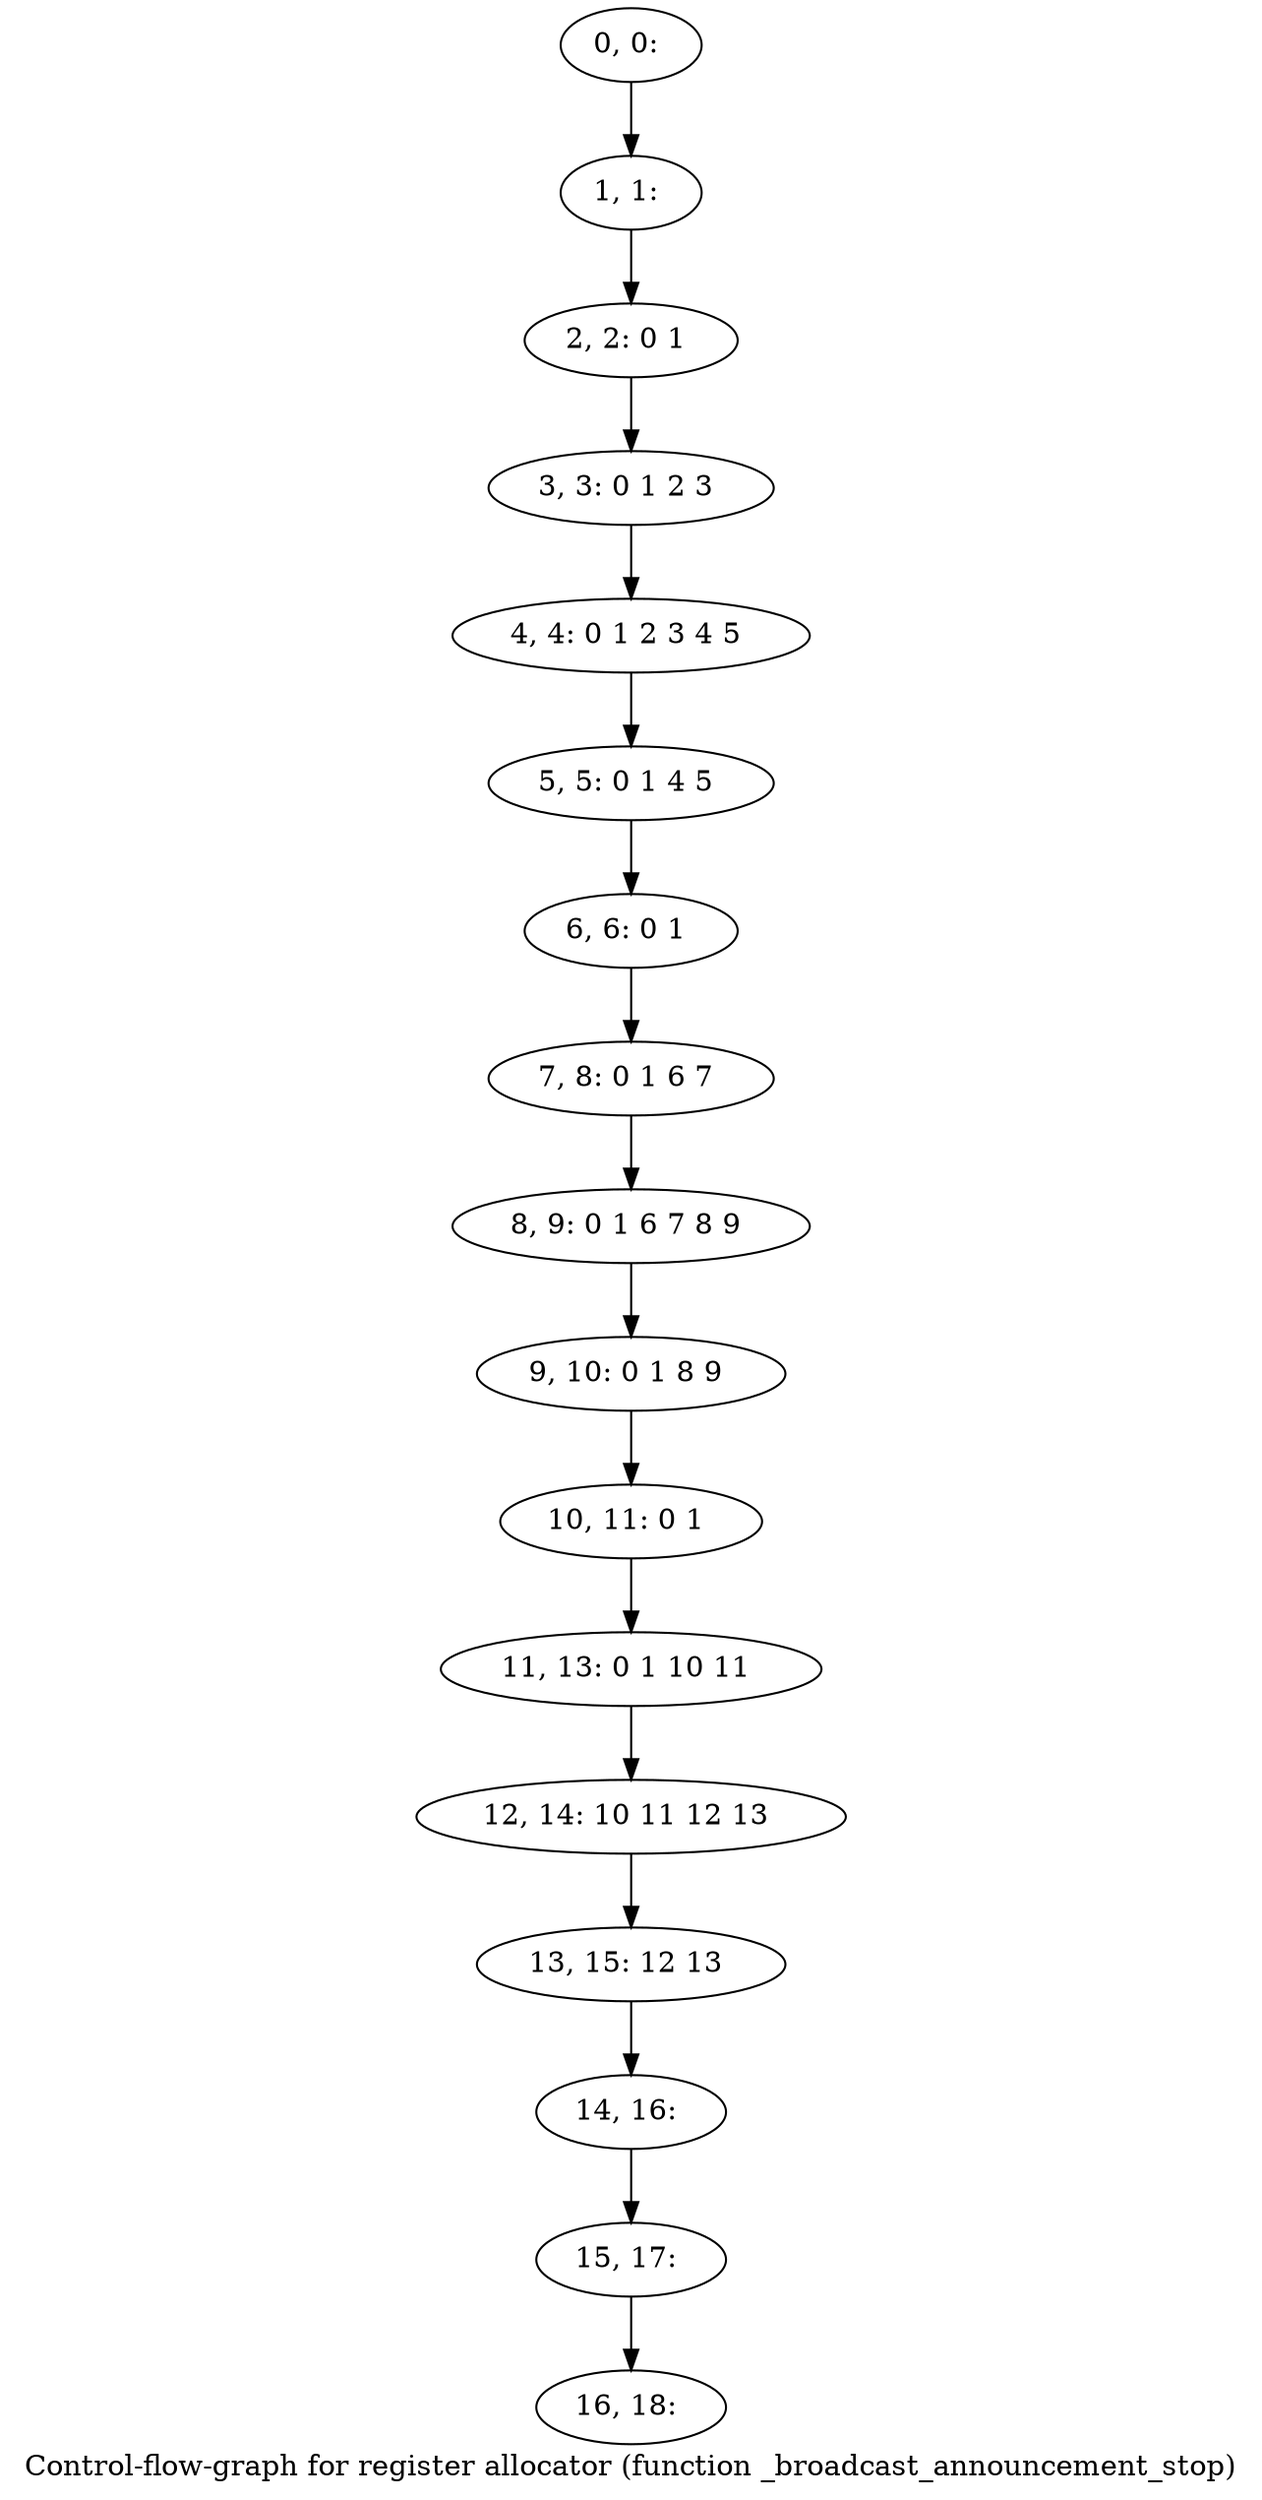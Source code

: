 digraph G {
graph [label="Control-flow-graph for register allocator (function _broadcast_announcement_stop)"]
0[label="0, 0: "];
1[label="1, 1: "];
2[label="2, 2: 0 1 "];
3[label="3, 3: 0 1 2 3 "];
4[label="4, 4: 0 1 2 3 4 5 "];
5[label="5, 5: 0 1 4 5 "];
6[label="6, 6: 0 1 "];
7[label="7, 8: 0 1 6 7 "];
8[label="8, 9: 0 1 6 7 8 9 "];
9[label="9, 10: 0 1 8 9 "];
10[label="10, 11: 0 1 "];
11[label="11, 13: 0 1 10 11 "];
12[label="12, 14: 10 11 12 13 "];
13[label="13, 15: 12 13 "];
14[label="14, 16: "];
15[label="15, 17: "];
16[label="16, 18: "];
0->1 ;
1->2 ;
2->3 ;
3->4 ;
4->5 ;
5->6 ;
6->7 ;
7->8 ;
8->9 ;
9->10 ;
10->11 ;
11->12 ;
12->13 ;
13->14 ;
14->15 ;
15->16 ;
}
